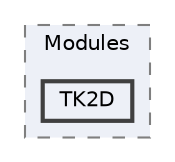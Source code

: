digraph "external/spine-runtimes/spine-unity/Assets/Spine/Runtime/spine-unity/Modules/TK2D"
{
 // LATEX_PDF_SIZE
  bgcolor="transparent";
  edge [fontname=Helvetica,fontsize=10,labelfontname=Helvetica,labelfontsize=10];
  node [fontname=Helvetica,fontsize=10,shape=box,height=0.2,width=0.4];
  compound=true
  subgraph clusterdir_ce000a497e19f87dbd9a6ee40d9181df {
    graph [ bgcolor="#edf0f7", pencolor="grey50", label="Modules", fontname=Helvetica,fontsize=10 style="filled,dashed", URL="dir_ce000a497e19f87dbd9a6ee40d9181df.html",tooltip=""]
  dir_ce9c28ee3dfc2da111af5e49a1a24f26 [label="TK2D", fillcolor="#edf0f7", color="grey25", style="filled,bold", URL="dir_ce9c28ee3dfc2da111af5e49a1a24f26.html",tooltip=""];
  }
}
